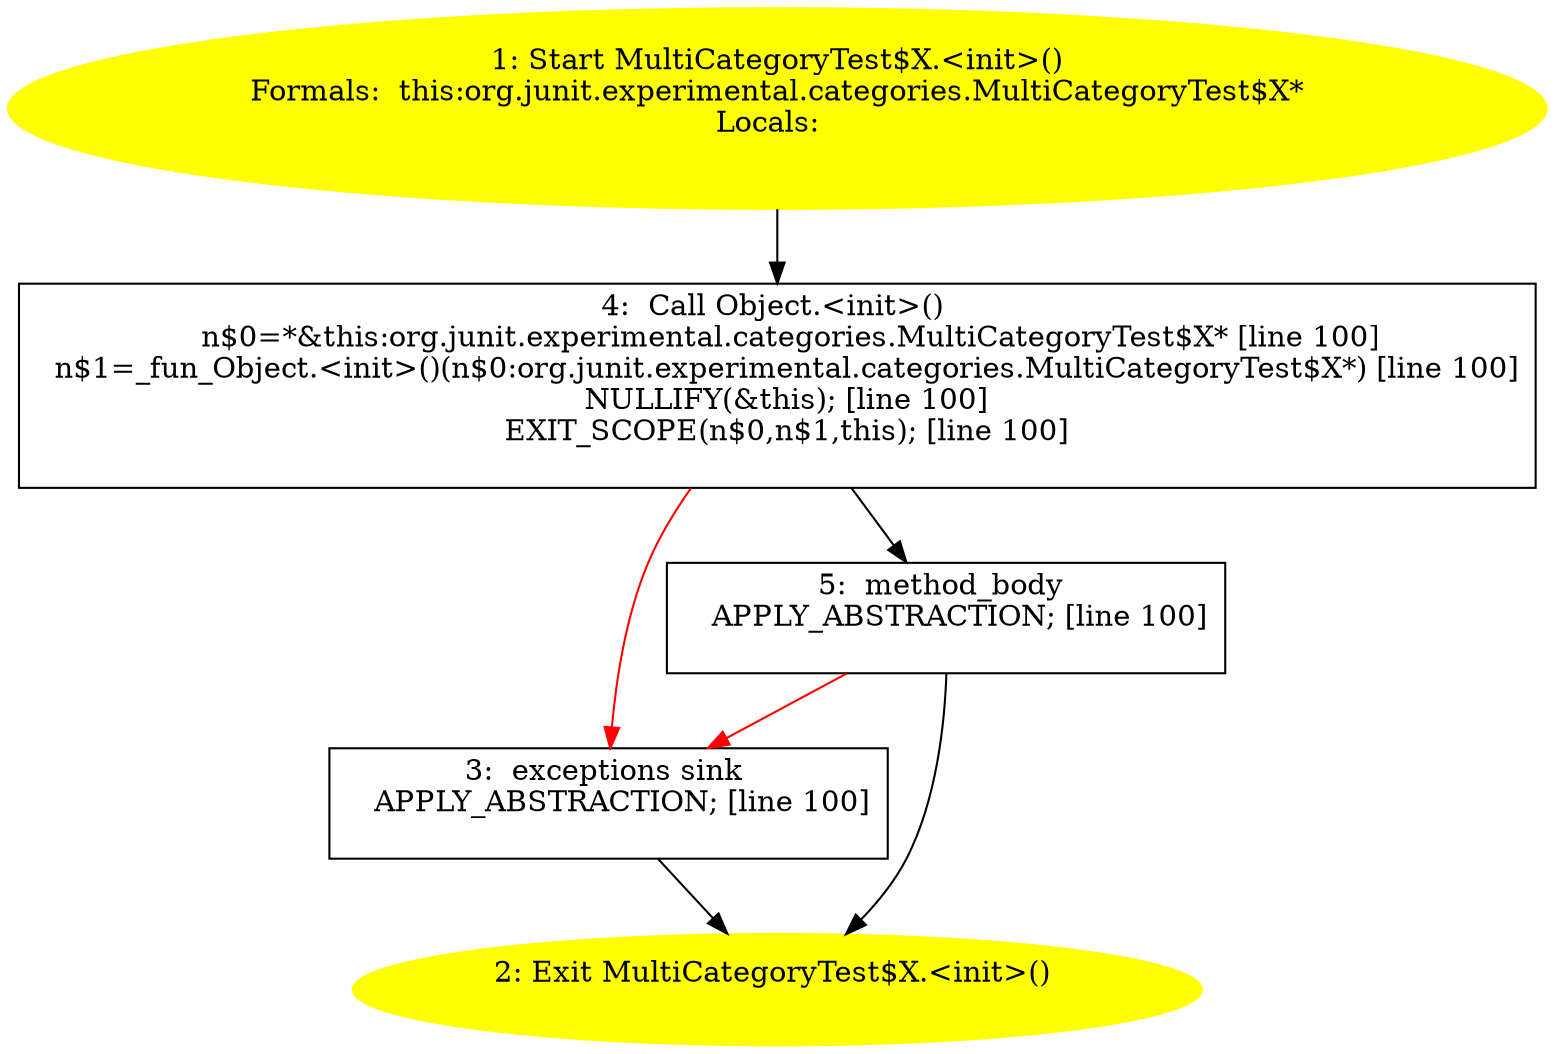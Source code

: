 /* @generated */
digraph cfg {
"org.junit.experimental.categories.MultiCategoryTest$X.<init>().c450615811bfe1427bfbeca2b4128bce_1" [label="1: Start MultiCategoryTest$X.<init>()\nFormals:  this:org.junit.experimental.categories.MultiCategoryTest$X*\nLocals:  \n  " color=yellow style=filled]
	

	 "org.junit.experimental.categories.MultiCategoryTest$X.<init>().c450615811bfe1427bfbeca2b4128bce_1" -> "org.junit.experimental.categories.MultiCategoryTest$X.<init>().c450615811bfe1427bfbeca2b4128bce_4" ;
"org.junit.experimental.categories.MultiCategoryTest$X.<init>().c450615811bfe1427bfbeca2b4128bce_2" [label="2: Exit MultiCategoryTest$X.<init>() \n  " color=yellow style=filled]
	

"org.junit.experimental.categories.MultiCategoryTest$X.<init>().c450615811bfe1427bfbeca2b4128bce_3" [label="3:  exceptions sink \n   APPLY_ABSTRACTION; [line 100]\n " shape="box"]
	

	 "org.junit.experimental.categories.MultiCategoryTest$X.<init>().c450615811bfe1427bfbeca2b4128bce_3" -> "org.junit.experimental.categories.MultiCategoryTest$X.<init>().c450615811bfe1427bfbeca2b4128bce_2" ;
"org.junit.experimental.categories.MultiCategoryTest$X.<init>().c450615811bfe1427bfbeca2b4128bce_4" [label="4:  Call Object.<init>() \n   n$0=*&this:org.junit.experimental.categories.MultiCategoryTest$X* [line 100]\n  n$1=_fun_Object.<init>()(n$0:org.junit.experimental.categories.MultiCategoryTest$X*) [line 100]\n  NULLIFY(&this); [line 100]\n  EXIT_SCOPE(n$0,n$1,this); [line 100]\n " shape="box"]
	

	 "org.junit.experimental.categories.MultiCategoryTest$X.<init>().c450615811bfe1427bfbeca2b4128bce_4" -> "org.junit.experimental.categories.MultiCategoryTest$X.<init>().c450615811bfe1427bfbeca2b4128bce_5" ;
	 "org.junit.experimental.categories.MultiCategoryTest$X.<init>().c450615811bfe1427bfbeca2b4128bce_4" -> "org.junit.experimental.categories.MultiCategoryTest$X.<init>().c450615811bfe1427bfbeca2b4128bce_3" [color="red" ];
"org.junit.experimental.categories.MultiCategoryTest$X.<init>().c450615811bfe1427bfbeca2b4128bce_5" [label="5:  method_body \n   APPLY_ABSTRACTION; [line 100]\n " shape="box"]
	

	 "org.junit.experimental.categories.MultiCategoryTest$X.<init>().c450615811bfe1427bfbeca2b4128bce_5" -> "org.junit.experimental.categories.MultiCategoryTest$X.<init>().c450615811bfe1427bfbeca2b4128bce_2" ;
	 "org.junit.experimental.categories.MultiCategoryTest$X.<init>().c450615811bfe1427bfbeca2b4128bce_5" -> "org.junit.experimental.categories.MultiCategoryTest$X.<init>().c450615811bfe1427bfbeca2b4128bce_3" [color="red" ];
}
